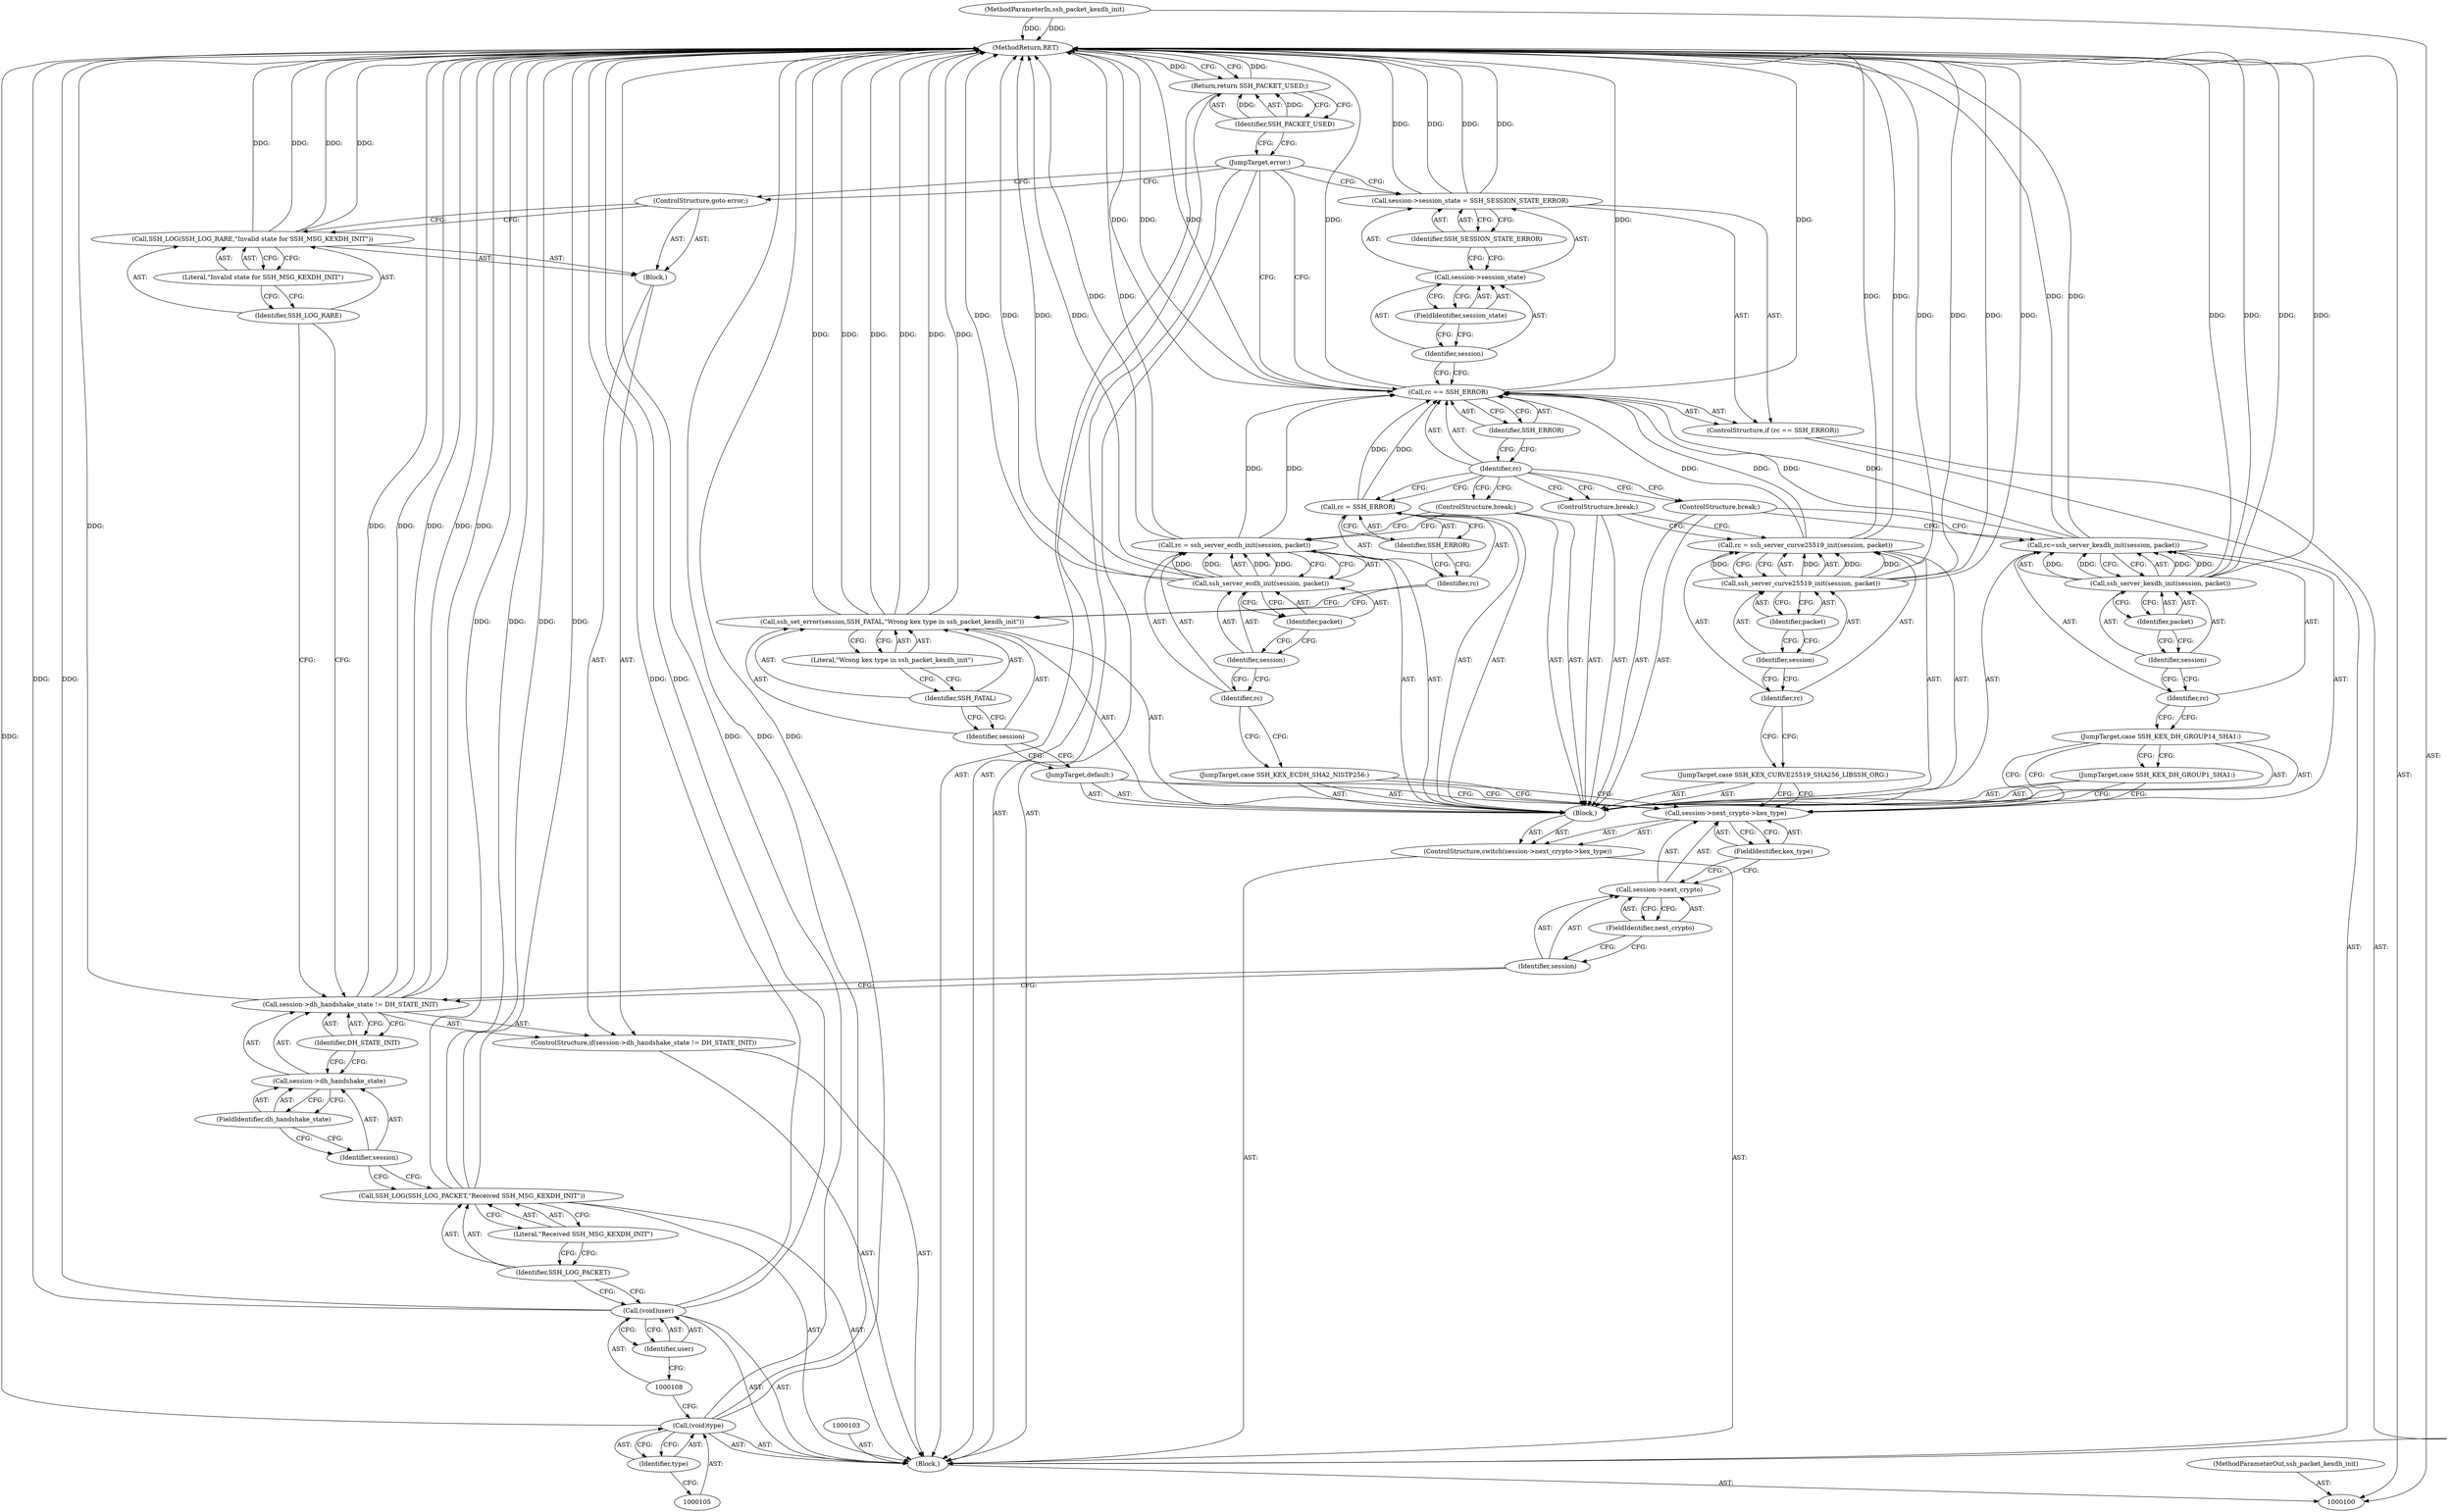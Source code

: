 digraph "1_libssh_94f6955fbaee6fda9385a23e505497efe21f5b4f_1" {
"1000173" [label="(MethodReturn,RET)"];
"1000101" [label="(MethodParameterIn,ssh_packet_kexdh_init)"];
"1000231" [label="(MethodParameterOut,ssh_packet_kexdh_init)"];
"1000102" [label="(Block,)"];
"1000128" [label="(FieldIdentifier,next_crypto)"];
"1000124" [label="(ControlStructure,switch(session->next_crypto->kex_type))"];
"1000129" [label="(FieldIdentifier,kex_type)"];
"1000130" [label="(Block,)"];
"1000125" [label="(Call,session->next_crypto->kex_type)"];
"1000126" [label="(Call,session->next_crypto)"];
"1000127" [label="(Identifier,session)"];
"1000131" [label="(JumpTarget,case SSH_KEX_DH_GROUP1_SHA1:)"];
"1000132" [label="(JumpTarget,case SSH_KEX_DH_GROUP14_SHA1:)"];
"1000135" [label="(Call,ssh_server_kexdh_init(session, packet))"];
"1000136" [label="(Identifier,session)"];
"1000137" [label="(Identifier,packet)"];
"1000133" [label="(Call,rc=ssh_server_kexdh_init(session, packet))"];
"1000134" [label="(Identifier,rc)"];
"1000138" [label="(ControlStructure,break;)"];
"1000139" [label="(JumpTarget,case SSH_KEX_ECDH_SHA2_NISTP256:)"];
"1000142" [label="(Call,ssh_server_ecdh_init(session, packet))"];
"1000143" [label="(Identifier,session)"];
"1000144" [label="(Identifier,packet)"];
"1000140" [label="(Call,rc = ssh_server_ecdh_init(session, packet))"];
"1000141" [label="(Identifier,rc)"];
"1000145" [label="(ControlStructure,break;)"];
"1000146" [label="(JumpTarget,case SSH_KEX_CURVE25519_SHA256_LIBSSH_ORG:)"];
"1000149" [label="(Call,ssh_server_curve25519_init(session, packet))"];
"1000150" [label="(Identifier,session)"];
"1000151" [label="(Identifier,packet)"];
"1000147" [label="(Call,rc = ssh_server_curve25519_init(session, packet))"];
"1000148" [label="(Identifier,rc)"];
"1000152" [label="(ControlStructure,break;)"];
"1000153" [label="(JumpTarget,default:)"];
"1000155" [label="(Identifier,session)"];
"1000156" [label="(Identifier,SSH_FATAL)"];
"1000157" [label="(Literal,\"Wrong kex type in ssh_packet_kexdh_init\")"];
"1000154" [label="(Call,ssh_set_error(session,SSH_FATAL,\"Wrong kex type in ssh_packet_kexdh_init\"))"];
"1000160" [label="(Identifier,SSH_ERROR)"];
"1000158" [label="(Call,rc = SSH_ERROR)"];
"1000159" [label="(Identifier,rc)"];
"1000104" [label="(Call,(void)type)"];
"1000106" [label="(Identifier,type)"];
"1000164" [label="(Identifier,SSH_ERROR)"];
"1000161" [label="(ControlStructure,if (rc == SSH_ERROR))"];
"1000162" [label="(Call,rc == SSH_ERROR)"];
"1000163" [label="(Identifier,rc)"];
"1000168" [label="(FieldIdentifier,session_state)"];
"1000169" [label="(Identifier,SSH_SESSION_STATE_ERROR)"];
"1000165" [label="(Call,session->session_state = SSH_SESSION_STATE_ERROR)"];
"1000166" [label="(Call,session->session_state)"];
"1000167" [label="(Identifier,session)"];
"1000170" [label="(JumpTarget,error:)"];
"1000172" [label="(Identifier,SSH_PACKET_USED)"];
"1000171" [label="(Return,return SSH_PACKET_USED;)"];
"1000107" [label="(Call,(void)user)"];
"1000109" [label="(Identifier,user)"];
"1000111" [label="(Identifier,SSH_LOG_PACKET)"];
"1000110" [label="(Call,SSH_LOG(SSH_LOG_PACKET,\"Received SSH_MSG_KEXDH_INIT\"))"];
"1000112" [label="(Literal,\"Received SSH_MSG_KEXDH_INIT\")"];
"1000117" [label="(FieldIdentifier,dh_handshake_state)"];
"1000113" [label="(ControlStructure,if(session->dh_handshake_state != DH_STATE_INIT))"];
"1000118" [label="(Identifier,DH_STATE_INIT)"];
"1000114" [label="(Call,session->dh_handshake_state != DH_STATE_INIT)"];
"1000115" [label="(Call,session->dh_handshake_state)"];
"1000116" [label="(Identifier,session)"];
"1000119" [label="(Block,)"];
"1000121" [label="(Identifier,SSH_LOG_RARE)"];
"1000122" [label="(Literal,\"Invalid state for SSH_MSG_KEXDH_INIT\")"];
"1000120" [label="(Call,SSH_LOG(SSH_LOG_RARE,\"Invalid state for SSH_MSG_KEXDH_INIT\"))"];
"1000123" [label="(ControlStructure,goto error;)"];
"1000173" -> "1000100"  [label="AST: "];
"1000173" -> "1000171"  [label="CFG: "];
"1000162" -> "1000173"  [label="DDG: "];
"1000162" -> "1000173"  [label="DDG: "];
"1000162" -> "1000173"  [label="DDG: "];
"1000140" -> "1000173"  [label="DDG: "];
"1000165" -> "1000173"  [label="DDG: "];
"1000165" -> "1000173"  [label="DDG: "];
"1000104" -> "1000173"  [label="DDG: "];
"1000104" -> "1000173"  [label="DDG: "];
"1000114" -> "1000173"  [label="DDG: "];
"1000114" -> "1000173"  [label="DDG: "];
"1000114" -> "1000173"  [label="DDG: "];
"1000147" -> "1000173"  [label="DDG: "];
"1000154" -> "1000173"  [label="DDG: "];
"1000154" -> "1000173"  [label="DDG: "];
"1000154" -> "1000173"  [label="DDG: "];
"1000149" -> "1000173"  [label="DDG: "];
"1000149" -> "1000173"  [label="DDG: "];
"1000107" -> "1000173"  [label="DDG: "];
"1000107" -> "1000173"  [label="DDG: "];
"1000142" -> "1000173"  [label="DDG: "];
"1000142" -> "1000173"  [label="DDG: "];
"1000120" -> "1000173"  [label="DDG: "];
"1000120" -> "1000173"  [label="DDG: "];
"1000133" -> "1000173"  [label="DDG: "];
"1000101" -> "1000173"  [label="DDG: "];
"1000110" -> "1000173"  [label="DDG: "];
"1000110" -> "1000173"  [label="DDG: "];
"1000135" -> "1000173"  [label="DDG: "];
"1000135" -> "1000173"  [label="DDG: "];
"1000171" -> "1000173"  [label="DDG: "];
"1000101" -> "1000100"  [label="AST: "];
"1000101" -> "1000173"  [label="DDG: "];
"1000231" -> "1000100"  [label="AST: "];
"1000102" -> "1000100"  [label="AST: "];
"1000103" -> "1000102"  [label="AST: "];
"1000104" -> "1000102"  [label="AST: "];
"1000107" -> "1000102"  [label="AST: "];
"1000110" -> "1000102"  [label="AST: "];
"1000113" -> "1000102"  [label="AST: "];
"1000124" -> "1000102"  [label="AST: "];
"1000161" -> "1000102"  [label="AST: "];
"1000170" -> "1000102"  [label="AST: "];
"1000171" -> "1000102"  [label="AST: "];
"1000128" -> "1000126"  [label="AST: "];
"1000128" -> "1000127"  [label="CFG: "];
"1000126" -> "1000128"  [label="CFG: "];
"1000124" -> "1000102"  [label="AST: "];
"1000125" -> "1000124"  [label="AST: "];
"1000130" -> "1000124"  [label="AST: "];
"1000129" -> "1000125"  [label="AST: "];
"1000129" -> "1000126"  [label="CFG: "];
"1000125" -> "1000129"  [label="CFG: "];
"1000130" -> "1000124"  [label="AST: "];
"1000131" -> "1000130"  [label="AST: "];
"1000132" -> "1000130"  [label="AST: "];
"1000133" -> "1000130"  [label="AST: "];
"1000138" -> "1000130"  [label="AST: "];
"1000139" -> "1000130"  [label="AST: "];
"1000140" -> "1000130"  [label="AST: "];
"1000145" -> "1000130"  [label="AST: "];
"1000146" -> "1000130"  [label="AST: "];
"1000147" -> "1000130"  [label="AST: "];
"1000152" -> "1000130"  [label="AST: "];
"1000153" -> "1000130"  [label="AST: "];
"1000154" -> "1000130"  [label="AST: "];
"1000158" -> "1000130"  [label="AST: "];
"1000125" -> "1000124"  [label="AST: "];
"1000125" -> "1000129"  [label="CFG: "];
"1000126" -> "1000125"  [label="AST: "];
"1000129" -> "1000125"  [label="AST: "];
"1000131" -> "1000125"  [label="CFG: "];
"1000132" -> "1000125"  [label="CFG: "];
"1000139" -> "1000125"  [label="CFG: "];
"1000146" -> "1000125"  [label="CFG: "];
"1000153" -> "1000125"  [label="CFG: "];
"1000126" -> "1000125"  [label="AST: "];
"1000126" -> "1000128"  [label="CFG: "];
"1000127" -> "1000126"  [label="AST: "];
"1000128" -> "1000126"  [label="AST: "];
"1000129" -> "1000126"  [label="CFG: "];
"1000127" -> "1000126"  [label="AST: "];
"1000127" -> "1000114"  [label="CFG: "];
"1000128" -> "1000127"  [label="CFG: "];
"1000131" -> "1000130"  [label="AST: "];
"1000131" -> "1000125"  [label="CFG: "];
"1000132" -> "1000131"  [label="CFG: "];
"1000132" -> "1000130"  [label="AST: "];
"1000132" -> "1000125"  [label="CFG: "];
"1000132" -> "1000131"  [label="CFG: "];
"1000134" -> "1000132"  [label="CFG: "];
"1000135" -> "1000133"  [label="AST: "];
"1000135" -> "1000137"  [label="CFG: "];
"1000136" -> "1000135"  [label="AST: "];
"1000137" -> "1000135"  [label="AST: "];
"1000133" -> "1000135"  [label="CFG: "];
"1000135" -> "1000173"  [label="DDG: "];
"1000135" -> "1000173"  [label="DDG: "];
"1000135" -> "1000133"  [label="DDG: "];
"1000135" -> "1000133"  [label="DDG: "];
"1000136" -> "1000135"  [label="AST: "];
"1000136" -> "1000134"  [label="CFG: "];
"1000137" -> "1000136"  [label="CFG: "];
"1000137" -> "1000135"  [label="AST: "];
"1000137" -> "1000136"  [label="CFG: "];
"1000135" -> "1000137"  [label="CFG: "];
"1000133" -> "1000130"  [label="AST: "];
"1000133" -> "1000135"  [label="CFG: "];
"1000134" -> "1000133"  [label="AST: "];
"1000135" -> "1000133"  [label="AST: "];
"1000138" -> "1000133"  [label="CFG: "];
"1000133" -> "1000173"  [label="DDG: "];
"1000135" -> "1000133"  [label="DDG: "];
"1000135" -> "1000133"  [label="DDG: "];
"1000133" -> "1000162"  [label="DDG: "];
"1000134" -> "1000133"  [label="AST: "];
"1000134" -> "1000132"  [label="CFG: "];
"1000136" -> "1000134"  [label="CFG: "];
"1000138" -> "1000130"  [label="AST: "];
"1000138" -> "1000133"  [label="CFG: "];
"1000163" -> "1000138"  [label="CFG: "];
"1000139" -> "1000130"  [label="AST: "];
"1000139" -> "1000125"  [label="CFG: "];
"1000141" -> "1000139"  [label="CFG: "];
"1000142" -> "1000140"  [label="AST: "];
"1000142" -> "1000144"  [label="CFG: "];
"1000143" -> "1000142"  [label="AST: "];
"1000144" -> "1000142"  [label="AST: "];
"1000140" -> "1000142"  [label="CFG: "];
"1000142" -> "1000173"  [label="DDG: "];
"1000142" -> "1000173"  [label="DDG: "];
"1000142" -> "1000140"  [label="DDG: "];
"1000142" -> "1000140"  [label="DDG: "];
"1000143" -> "1000142"  [label="AST: "];
"1000143" -> "1000141"  [label="CFG: "];
"1000144" -> "1000143"  [label="CFG: "];
"1000144" -> "1000142"  [label="AST: "];
"1000144" -> "1000143"  [label="CFG: "];
"1000142" -> "1000144"  [label="CFG: "];
"1000140" -> "1000130"  [label="AST: "];
"1000140" -> "1000142"  [label="CFG: "];
"1000141" -> "1000140"  [label="AST: "];
"1000142" -> "1000140"  [label="AST: "];
"1000145" -> "1000140"  [label="CFG: "];
"1000140" -> "1000173"  [label="DDG: "];
"1000142" -> "1000140"  [label="DDG: "];
"1000142" -> "1000140"  [label="DDG: "];
"1000140" -> "1000162"  [label="DDG: "];
"1000141" -> "1000140"  [label="AST: "];
"1000141" -> "1000139"  [label="CFG: "];
"1000143" -> "1000141"  [label="CFG: "];
"1000145" -> "1000130"  [label="AST: "];
"1000145" -> "1000140"  [label="CFG: "];
"1000163" -> "1000145"  [label="CFG: "];
"1000146" -> "1000130"  [label="AST: "];
"1000146" -> "1000125"  [label="CFG: "];
"1000148" -> "1000146"  [label="CFG: "];
"1000149" -> "1000147"  [label="AST: "];
"1000149" -> "1000151"  [label="CFG: "];
"1000150" -> "1000149"  [label="AST: "];
"1000151" -> "1000149"  [label="AST: "];
"1000147" -> "1000149"  [label="CFG: "];
"1000149" -> "1000173"  [label="DDG: "];
"1000149" -> "1000173"  [label="DDG: "];
"1000149" -> "1000147"  [label="DDG: "];
"1000149" -> "1000147"  [label="DDG: "];
"1000150" -> "1000149"  [label="AST: "];
"1000150" -> "1000148"  [label="CFG: "];
"1000151" -> "1000150"  [label="CFG: "];
"1000151" -> "1000149"  [label="AST: "];
"1000151" -> "1000150"  [label="CFG: "];
"1000149" -> "1000151"  [label="CFG: "];
"1000147" -> "1000130"  [label="AST: "];
"1000147" -> "1000149"  [label="CFG: "];
"1000148" -> "1000147"  [label="AST: "];
"1000149" -> "1000147"  [label="AST: "];
"1000152" -> "1000147"  [label="CFG: "];
"1000147" -> "1000173"  [label="DDG: "];
"1000149" -> "1000147"  [label="DDG: "];
"1000149" -> "1000147"  [label="DDG: "];
"1000147" -> "1000162"  [label="DDG: "];
"1000148" -> "1000147"  [label="AST: "];
"1000148" -> "1000146"  [label="CFG: "];
"1000150" -> "1000148"  [label="CFG: "];
"1000152" -> "1000130"  [label="AST: "];
"1000152" -> "1000147"  [label="CFG: "];
"1000163" -> "1000152"  [label="CFG: "];
"1000153" -> "1000130"  [label="AST: "];
"1000153" -> "1000125"  [label="CFG: "];
"1000155" -> "1000153"  [label="CFG: "];
"1000155" -> "1000154"  [label="AST: "];
"1000155" -> "1000153"  [label="CFG: "];
"1000156" -> "1000155"  [label="CFG: "];
"1000156" -> "1000154"  [label="AST: "];
"1000156" -> "1000155"  [label="CFG: "];
"1000157" -> "1000156"  [label="CFG: "];
"1000157" -> "1000154"  [label="AST: "];
"1000157" -> "1000156"  [label="CFG: "];
"1000154" -> "1000157"  [label="CFG: "];
"1000154" -> "1000130"  [label="AST: "];
"1000154" -> "1000157"  [label="CFG: "];
"1000155" -> "1000154"  [label="AST: "];
"1000156" -> "1000154"  [label="AST: "];
"1000157" -> "1000154"  [label="AST: "];
"1000159" -> "1000154"  [label="CFG: "];
"1000154" -> "1000173"  [label="DDG: "];
"1000154" -> "1000173"  [label="DDG: "];
"1000154" -> "1000173"  [label="DDG: "];
"1000160" -> "1000158"  [label="AST: "];
"1000160" -> "1000159"  [label="CFG: "];
"1000158" -> "1000160"  [label="CFG: "];
"1000158" -> "1000130"  [label="AST: "];
"1000158" -> "1000160"  [label="CFG: "];
"1000159" -> "1000158"  [label="AST: "];
"1000160" -> "1000158"  [label="AST: "];
"1000163" -> "1000158"  [label="CFG: "];
"1000158" -> "1000162"  [label="DDG: "];
"1000159" -> "1000158"  [label="AST: "];
"1000159" -> "1000154"  [label="CFG: "];
"1000160" -> "1000159"  [label="CFG: "];
"1000104" -> "1000102"  [label="AST: "];
"1000104" -> "1000106"  [label="CFG: "];
"1000105" -> "1000104"  [label="AST: "];
"1000106" -> "1000104"  [label="AST: "];
"1000108" -> "1000104"  [label="CFG: "];
"1000104" -> "1000173"  [label="DDG: "];
"1000104" -> "1000173"  [label="DDG: "];
"1000106" -> "1000104"  [label="AST: "];
"1000106" -> "1000105"  [label="CFG: "];
"1000104" -> "1000106"  [label="CFG: "];
"1000164" -> "1000162"  [label="AST: "];
"1000164" -> "1000163"  [label="CFG: "];
"1000162" -> "1000164"  [label="CFG: "];
"1000161" -> "1000102"  [label="AST: "];
"1000162" -> "1000161"  [label="AST: "];
"1000165" -> "1000161"  [label="AST: "];
"1000162" -> "1000161"  [label="AST: "];
"1000162" -> "1000164"  [label="CFG: "];
"1000163" -> "1000162"  [label="AST: "];
"1000164" -> "1000162"  [label="AST: "];
"1000167" -> "1000162"  [label="CFG: "];
"1000170" -> "1000162"  [label="CFG: "];
"1000162" -> "1000173"  [label="DDG: "];
"1000162" -> "1000173"  [label="DDG: "];
"1000162" -> "1000173"  [label="DDG: "];
"1000158" -> "1000162"  [label="DDG: "];
"1000140" -> "1000162"  [label="DDG: "];
"1000133" -> "1000162"  [label="DDG: "];
"1000147" -> "1000162"  [label="DDG: "];
"1000163" -> "1000162"  [label="AST: "];
"1000163" -> "1000138"  [label="CFG: "];
"1000163" -> "1000145"  [label="CFG: "];
"1000163" -> "1000152"  [label="CFG: "];
"1000163" -> "1000158"  [label="CFG: "];
"1000164" -> "1000163"  [label="CFG: "];
"1000168" -> "1000166"  [label="AST: "];
"1000168" -> "1000167"  [label="CFG: "];
"1000166" -> "1000168"  [label="CFG: "];
"1000169" -> "1000165"  [label="AST: "];
"1000169" -> "1000166"  [label="CFG: "];
"1000165" -> "1000169"  [label="CFG: "];
"1000165" -> "1000161"  [label="AST: "];
"1000165" -> "1000169"  [label="CFG: "];
"1000166" -> "1000165"  [label="AST: "];
"1000169" -> "1000165"  [label="AST: "];
"1000170" -> "1000165"  [label="CFG: "];
"1000165" -> "1000173"  [label="DDG: "];
"1000165" -> "1000173"  [label="DDG: "];
"1000166" -> "1000165"  [label="AST: "];
"1000166" -> "1000168"  [label="CFG: "];
"1000167" -> "1000166"  [label="AST: "];
"1000168" -> "1000166"  [label="AST: "];
"1000169" -> "1000166"  [label="CFG: "];
"1000167" -> "1000166"  [label="AST: "];
"1000167" -> "1000162"  [label="CFG: "];
"1000168" -> "1000167"  [label="CFG: "];
"1000170" -> "1000102"  [label="AST: "];
"1000170" -> "1000165"  [label="CFG: "];
"1000170" -> "1000162"  [label="CFG: "];
"1000170" -> "1000123"  [label="CFG: "];
"1000172" -> "1000170"  [label="CFG: "];
"1000172" -> "1000171"  [label="AST: "];
"1000172" -> "1000170"  [label="CFG: "];
"1000171" -> "1000172"  [label="CFG: "];
"1000172" -> "1000171"  [label="DDG: "];
"1000171" -> "1000102"  [label="AST: "];
"1000171" -> "1000172"  [label="CFG: "];
"1000172" -> "1000171"  [label="AST: "];
"1000173" -> "1000171"  [label="CFG: "];
"1000171" -> "1000173"  [label="DDG: "];
"1000172" -> "1000171"  [label="DDG: "];
"1000107" -> "1000102"  [label="AST: "];
"1000107" -> "1000109"  [label="CFG: "];
"1000108" -> "1000107"  [label="AST: "];
"1000109" -> "1000107"  [label="AST: "];
"1000111" -> "1000107"  [label="CFG: "];
"1000107" -> "1000173"  [label="DDG: "];
"1000107" -> "1000173"  [label="DDG: "];
"1000109" -> "1000107"  [label="AST: "];
"1000109" -> "1000108"  [label="CFG: "];
"1000107" -> "1000109"  [label="CFG: "];
"1000111" -> "1000110"  [label="AST: "];
"1000111" -> "1000107"  [label="CFG: "];
"1000112" -> "1000111"  [label="CFG: "];
"1000110" -> "1000102"  [label="AST: "];
"1000110" -> "1000112"  [label="CFG: "];
"1000111" -> "1000110"  [label="AST: "];
"1000112" -> "1000110"  [label="AST: "];
"1000116" -> "1000110"  [label="CFG: "];
"1000110" -> "1000173"  [label="DDG: "];
"1000110" -> "1000173"  [label="DDG: "];
"1000112" -> "1000110"  [label="AST: "];
"1000112" -> "1000111"  [label="CFG: "];
"1000110" -> "1000112"  [label="CFG: "];
"1000117" -> "1000115"  [label="AST: "];
"1000117" -> "1000116"  [label="CFG: "];
"1000115" -> "1000117"  [label="CFG: "];
"1000113" -> "1000102"  [label="AST: "];
"1000114" -> "1000113"  [label="AST: "];
"1000119" -> "1000113"  [label="AST: "];
"1000118" -> "1000114"  [label="AST: "];
"1000118" -> "1000115"  [label="CFG: "];
"1000114" -> "1000118"  [label="CFG: "];
"1000114" -> "1000113"  [label="AST: "];
"1000114" -> "1000118"  [label="CFG: "];
"1000115" -> "1000114"  [label="AST: "];
"1000118" -> "1000114"  [label="AST: "];
"1000121" -> "1000114"  [label="CFG: "];
"1000127" -> "1000114"  [label="CFG: "];
"1000114" -> "1000173"  [label="DDG: "];
"1000114" -> "1000173"  [label="DDG: "];
"1000114" -> "1000173"  [label="DDG: "];
"1000115" -> "1000114"  [label="AST: "];
"1000115" -> "1000117"  [label="CFG: "];
"1000116" -> "1000115"  [label="AST: "];
"1000117" -> "1000115"  [label="AST: "];
"1000118" -> "1000115"  [label="CFG: "];
"1000116" -> "1000115"  [label="AST: "];
"1000116" -> "1000110"  [label="CFG: "];
"1000117" -> "1000116"  [label="CFG: "];
"1000119" -> "1000113"  [label="AST: "];
"1000120" -> "1000119"  [label="AST: "];
"1000123" -> "1000119"  [label="AST: "];
"1000121" -> "1000120"  [label="AST: "];
"1000121" -> "1000114"  [label="CFG: "];
"1000122" -> "1000121"  [label="CFG: "];
"1000122" -> "1000120"  [label="AST: "];
"1000122" -> "1000121"  [label="CFG: "];
"1000120" -> "1000122"  [label="CFG: "];
"1000120" -> "1000119"  [label="AST: "];
"1000120" -> "1000122"  [label="CFG: "];
"1000121" -> "1000120"  [label="AST: "];
"1000122" -> "1000120"  [label="AST: "];
"1000123" -> "1000120"  [label="CFG: "];
"1000120" -> "1000173"  [label="DDG: "];
"1000120" -> "1000173"  [label="DDG: "];
"1000123" -> "1000119"  [label="AST: "];
"1000123" -> "1000120"  [label="CFG: "];
"1000170" -> "1000123"  [label="CFG: "];
}
